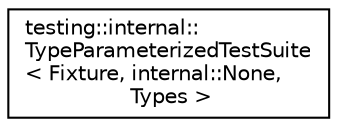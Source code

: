 digraph "Graphical Class Hierarchy"
{
 // INTERACTIVE_SVG=YES
 // LATEX_PDF_SIZE
  edge [fontname="Helvetica",fontsize="10",labelfontname="Helvetica",labelfontsize="10"];
  node [fontname="Helvetica",fontsize="10",shape=record];
  rankdir="LR";
  Node0 [label="testing::internal::\lTypeParameterizedTestSuite\l\< Fixture, internal::None,\l Types \>",height=0.2,width=0.4,color="black", fillcolor="white", style="filled",URL="$d5/dde/classtesting_1_1internal_1_1_type_parameterized_test_suite_3_01_fixture_00_01internal_1_1_none_00_01_types_01_4.html",tooltip=" "];
}

